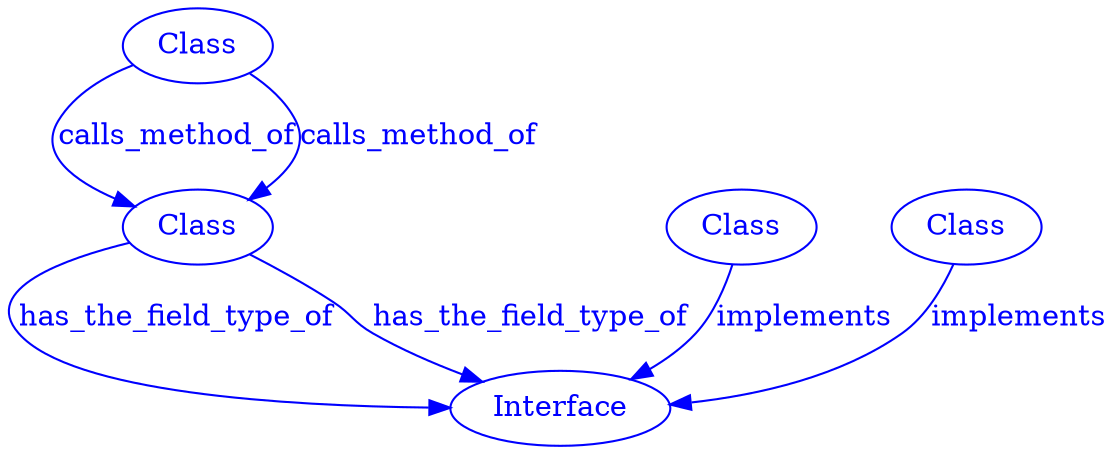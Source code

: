 
digraph SubdueGraph {
  3 [label="Class",color=blue,fontcolor=blue];
  7 [label="Class",color=blue,fontcolor=blue];
  9 [label="Interface",color=blue,fontcolor=blue];
  10 [label="Class",color=blue,fontcolor=blue];
  7 -> 9 [label="implements",color=blue,fontcolor=blue];
  3 -> 10 [label="calls_method_of",color=blue,fontcolor=blue];
  10 -> 9 [label="has_the_field_type_of",color=blue,fontcolor=blue];
  3 [label="Class",color=blue,fontcolor=blue];
  5 [label="Class",color=blue,fontcolor=blue];
  9 [label="Interface",color=blue,fontcolor=blue];
  10 [label="Class",color=blue,fontcolor=blue];
  5 -> 9 [label="implements",color=blue,fontcolor=blue];
  3 -> 10 [label="calls_method_of",color=blue,fontcolor=blue];
  10 -> 9 [label="has_the_field_type_of",color=blue,fontcolor=blue];
}
